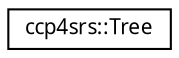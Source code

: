 digraph "Graphical Class Hierarchy"
{
  edge [fontname="FreeSans.ttf",fontsize="10",labelfontname="FreeSans.ttf",labelfontsize="10"];
  node [fontname="FreeSans.ttf",fontsize="10",shape=record];
  rankdir="LR";
  Node1 [label="ccp4srs::Tree",height=0.2,width=0.4,color="black", fillcolor="white", style="filled",URL="$classccp4srs_1_1_tree.html"];
}
